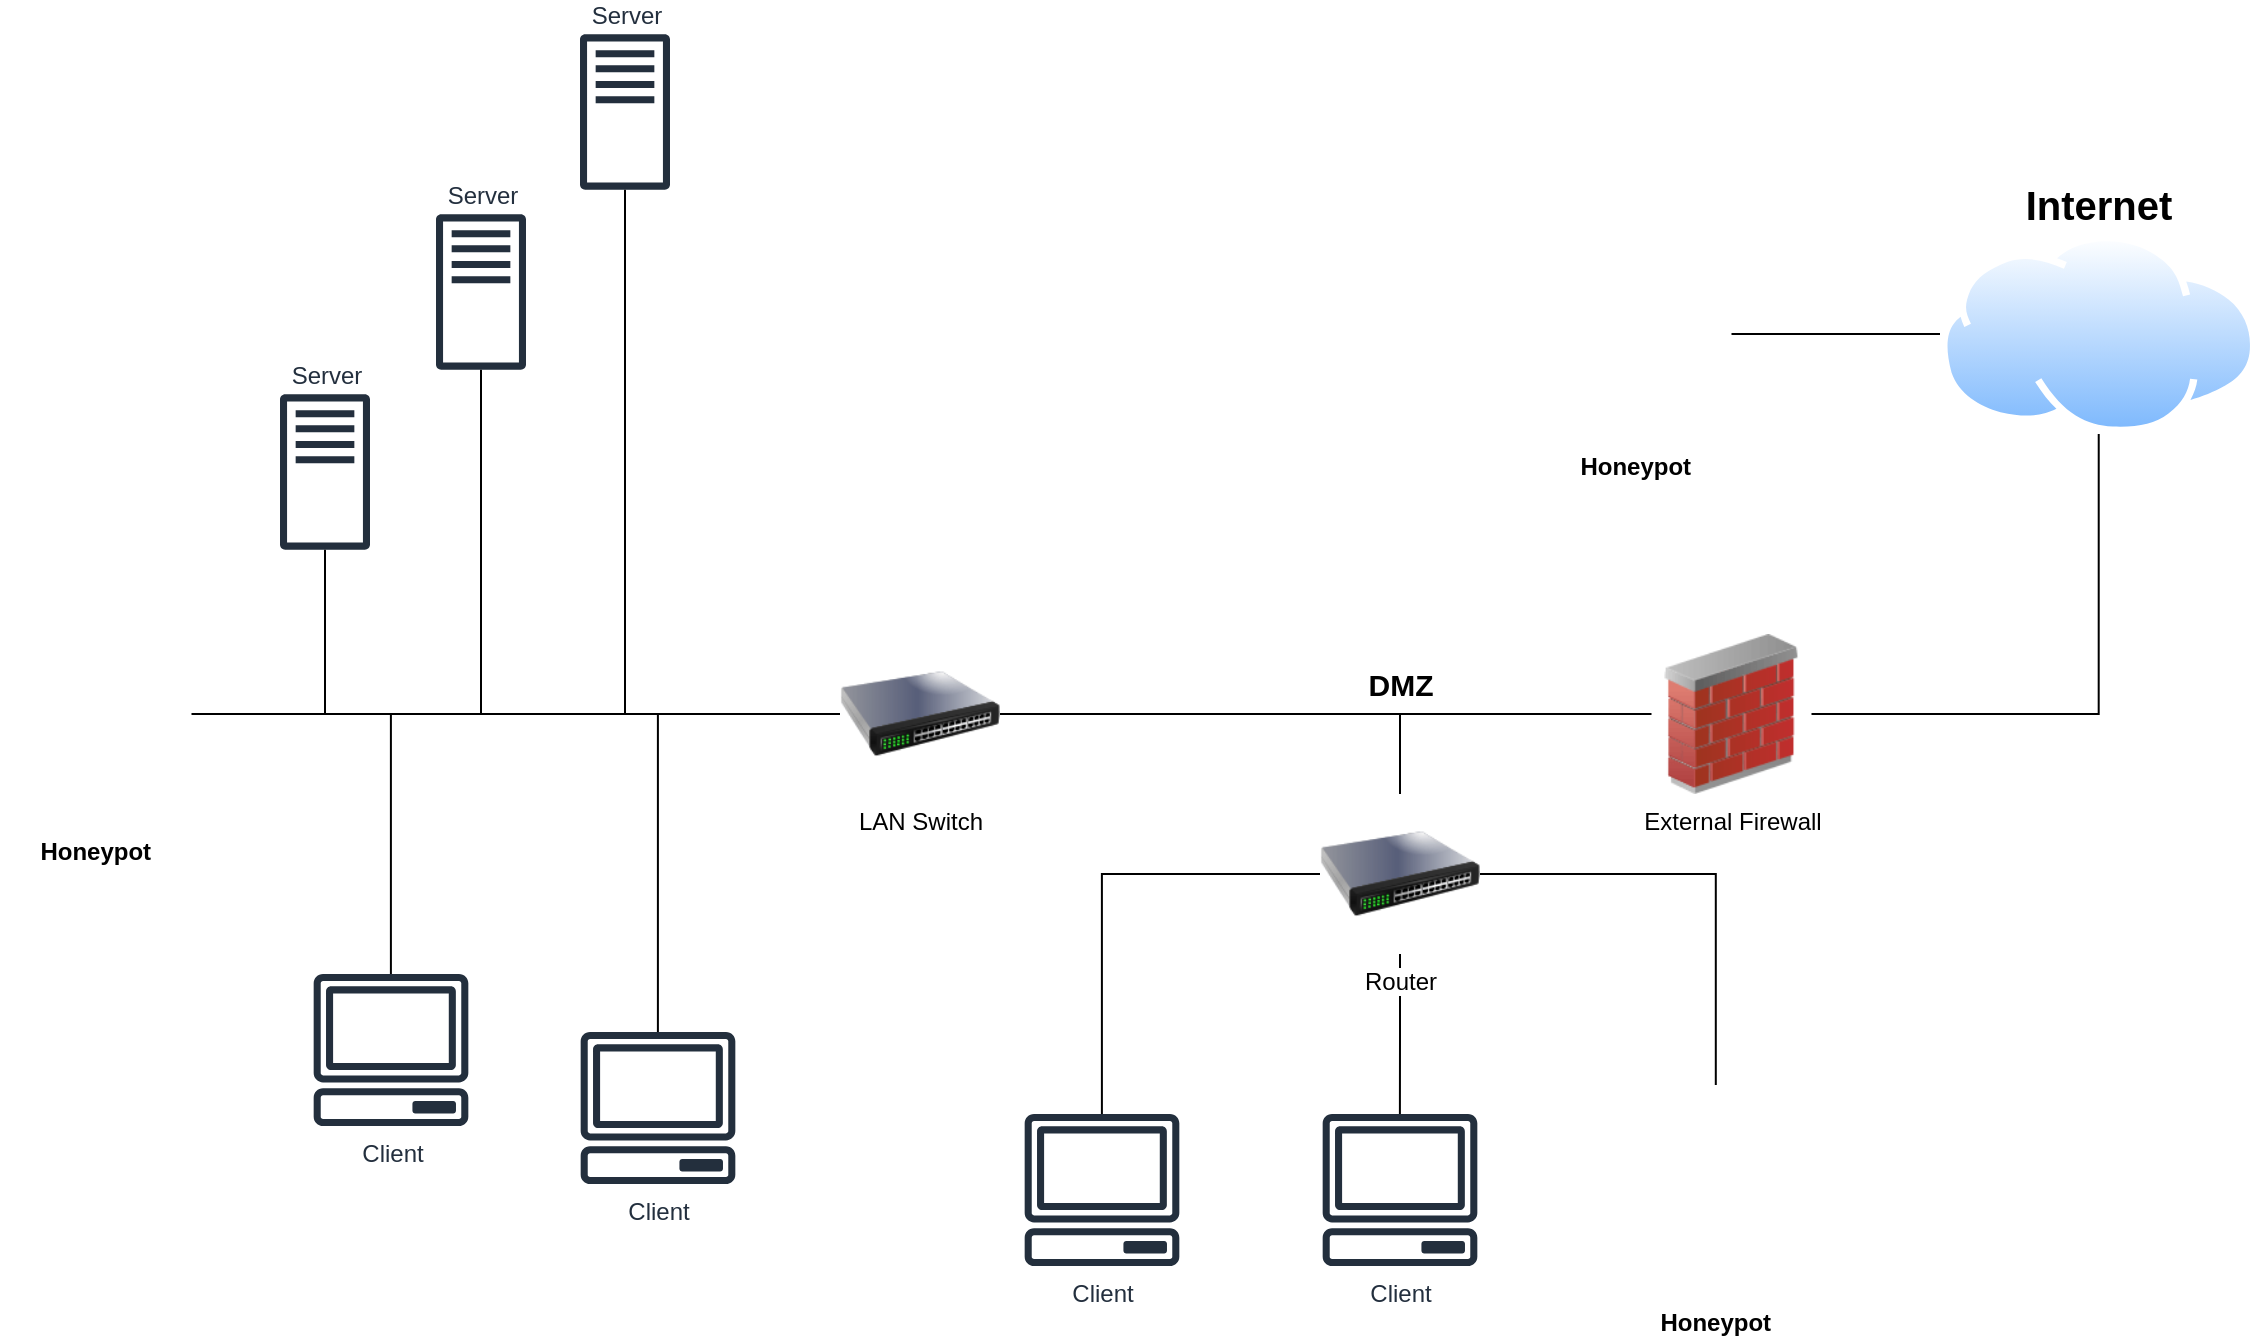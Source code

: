 <mxfile version="21.5.1" type="device">
  <diagram name="Page-1" id="8ygFSD02JomU8cY_V_HO">
    <mxGraphModel dx="1218" dy="1184" grid="1" gridSize="10" guides="1" tooltips="1" connect="1" arrows="1" fold="1" page="1" pageScale="1" pageWidth="827" pageHeight="1169" math="0" shadow="0">
      <root>
        <mxCell id="0" />
        <mxCell id="1" parent="0" />
        <mxCell id="HZG9D_HspRZIUmt24Ock-4" value="Server" style="sketch=0;outlineConnect=0;fontColor=#232F3E;gradientColor=none;fillColor=#232F3D;strokeColor=none;dashed=0;verticalLabelPosition=top;verticalAlign=bottom;align=center;html=1;fontSize=12;fontStyle=0;aspect=fixed;pointerEvents=1;shape=mxgraph.aws4.traditional_server;labelPosition=center;" vertex="1" parent="1">
          <mxGeometry x="580" y="100" width="45" height="78" as="geometry" />
        </mxCell>
        <mxCell id="HZG9D_HspRZIUmt24Ock-5" value="Client" style="sketch=0;outlineConnect=0;fontColor=#232F3E;gradientColor=none;fillColor=#232F3D;strokeColor=none;dashed=0;verticalLabelPosition=bottom;verticalAlign=top;align=center;html=1;fontSize=12;fontStyle=0;aspect=fixed;pointerEvents=1;shape=mxgraph.aws4.client;" vertex="1" parent="1">
          <mxGeometry x="446.5" y="570" width="78" height="76" as="geometry" />
        </mxCell>
        <mxCell id="HZG9D_HspRZIUmt24Ock-7" value="Honeypot" style="shape=image;verticalLabelPosition=bottom;labelBackgroundColor=default;verticalAlign=top;aspect=fixed;imageAspect=0;image=https://www.pngmart.com/files/7/Jar-of-Honey-Transparent-PNG.png;fontStyle=1" vertex="1" parent="1">
          <mxGeometry x="290" y="390" width="95.75" height="105" as="geometry" />
        </mxCell>
        <mxCell id="HZG9D_HspRZIUmt24Ock-8" value="Client" style="sketch=0;outlineConnect=0;fontColor=#232F3E;gradientColor=none;fillColor=#232F3D;strokeColor=none;dashed=0;verticalLabelPosition=bottom;verticalAlign=top;align=center;html=1;fontSize=12;fontStyle=0;aspect=fixed;pointerEvents=1;shape=mxgraph.aws4.client;" vertex="1" parent="1">
          <mxGeometry x="580" y="599" width="78" height="76" as="geometry" />
        </mxCell>
        <mxCell id="HZG9D_HspRZIUmt24Ock-9" value="Server" style="sketch=0;outlineConnect=0;fontColor=#232F3E;gradientColor=none;fillColor=#232F3D;strokeColor=none;dashed=0;verticalLabelPosition=top;verticalAlign=bottom;align=center;html=1;fontSize=12;fontStyle=0;aspect=fixed;pointerEvents=1;shape=mxgraph.aws4.traditional_server;labelPosition=center;" vertex="1" parent="1">
          <mxGeometry x="508" y="190" width="45" height="78" as="geometry" />
        </mxCell>
        <mxCell id="HZG9D_HspRZIUmt24Ock-10" value="Server" style="sketch=0;outlineConnect=0;fontColor=#232F3E;gradientColor=none;fillColor=#232F3D;strokeColor=none;dashed=0;verticalLabelPosition=top;verticalAlign=bottom;align=center;html=1;fontSize=12;fontStyle=0;aspect=fixed;pointerEvents=1;shape=mxgraph.aws4.traditional_server;labelPosition=center;" vertex="1" parent="1">
          <mxGeometry x="430" y="280" width="45" height="78" as="geometry" />
        </mxCell>
        <mxCell id="HZG9D_HspRZIUmt24Ock-12" style="edgeStyle=orthogonalEdgeStyle;rounded=0;orthogonalLoop=1;jettySize=auto;html=1;endArrow=none;endFill=0;" edge="1" parent="1" source="HZG9D_HspRZIUmt24Ock-11" target="HZG9D_HspRZIUmt24Ock-4">
          <mxGeometry relative="1" as="geometry" />
        </mxCell>
        <mxCell id="HZG9D_HspRZIUmt24Ock-13" style="edgeStyle=orthogonalEdgeStyle;rounded=0;orthogonalLoop=1;jettySize=auto;html=1;endArrow=none;endFill=0;" edge="1" parent="1" source="HZG9D_HspRZIUmt24Ock-11" target="HZG9D_HspRZIUmt24Ock-9">
          <mxGeometry relative="1" as="geometry" />
        </mxCell>
        <mxCell id="HZG9D_HspRZIUmt24Ock-14" style="edgeStyle=orthogonalEdgeStyle;rounded=0;orthogonalLoop=1;jettySize=auto;html=1;endArrow=none;endFill=0;" edge="1" parent="1" source="HZG9D_HspRZIUmt24Ock-11" target="HZG9D_HspRZIUmt24Ock-10">
          <mxGeometry relative="1" as="geometry" />
        </mxCell>
        <mxCell id="HZG9D_HspRZIUmt24Ock-15" style="edgeStyle=orthogonalEdgeStyle;rounded=0;orthogonalLoop=1;jettySize=auto;html=1;endArrow=none;endFill=0;" edge="1" parent="1" source="HZG9D_HspRZIUmt24Ock-11" target="HZG9D_HspRZIUmt24Ock-5">
          <mxGeometry relative="1" as="geometry" />
        </mxCell>
        <mxCell id="HZG9D_HspRZIUmt24Ock-16" style="edgeStyle=orthogonalEdgeStyle;rounded=0;orthogonalLoop=1;jettySize=auto;html=1;endArrow=none;endFill=0;" edge="1" parent="1" source="HZG9D_HspRZIUmt24Ock-11" target="HZG9D_HspRZIUmt24Ock-8">
          <mxGeometry relative="1" as="geometry" />
        </mxCell>
        <mxCell id="HZG9D_HspRZIUmt24Ock-21" style="edgeStyle=orthogonalEdgeStyle;rounded=0;orthogonalLoop=1;jettySize=auto;html=1;endArrow=none;endFill=0;" edge="1" parent="1" source="HZG9D_HspRZIUmt24Ock-11" target="HZG9D_HspRZIUmt24Ock-7">
          <mxGeometry relative="1" as="geometry">
            <Array as="points">
              <mxPoint x="460" y="440" />
              <mxPoint x="460" y="440" />
            </Array>
          </mxGeometry>
        </mxCell>
        <mxCell id="HZG9D_HspRZIUmt24Ock-25" style="edgeStyle=orthogonalEdgeStyle;rounded=0;orthogonalLoop=1;jettySize=auto;html=1;entryX=0.5;entryY=0;entryDx=0;entryDy=0;endArrow=none;endFill=0;" edge="1" parent="1" source="HZG9D_HspRZIUmt24Ock-11" target="HZG9D_HspRZIUmt24Ock-17">
          <mxGeometry relative="1" as="geometry" />
        </mxCell>
        <mxCell id="HZG9D_HspRZIUmt24Ock-11" value="LAN Switch" style="image;html=1;image=img/lib/clip_art/networking/Switch_128x128.png" vertex="1" parent="1">
          <mxGeometry x="710" y="400" width="80" height="80" as="geometry" />
        </mxCell>
        <mxCell id="HZG9D_HspRZIUmt24Ock-22" style="edgeStyle=orthogonalEdgeStyle;rounded=0;orthogonalLoop=1;jettySize=auto;html=1;endArrow=none;endFill=0;" edge="1" parent="1" source="HZG9D_HspRZIUmt24Ock-17" target="HZG9D_HspRZIUmt24Ock-18">
          <mxGeometry relative="1" as="geometry" />
        </mxCell>
        <mxCell id="HZG9D_HspRZIUmt24Ock-23" style="edgeStyle=orthogonalEdgeStyle;rounded=0;orthogonalLoop=1;jettySize=auto;html=1;endArrow=none;endFill=0;" edge="1" parent="1" source="HZG9D_HspRZIUmt24Ock-17" target="HZG9D_HspRZIUmt24Ock-19">
          <mxGeometry relative="1" as="geometry" />
        </mxCell>
        <mxCell id="HZG9D_HspRZIUmt24Ock-24" style="edgeStyle=orthogonalEdgeStyle;rounded=0;orthogonalLoop=1;jettySize=auto;html=1;endArrow=none;endFill=0;" edge="1" parent="1" source="HZG9D_HspRZIUmt24Ock-17" target="HZG9D_HspRZIUmt24Ock-20">
          <mxGeometry relative="1" as="geometry" />
        </mxCell>
        <mxCell id="HZG9D_HspRZIUmt24Ock-17" value="Router" style="image;html=1;image=img/lib/clip_art/networking/Switch_128x128.png" vertex="1" parent="1">
          <mxGeometry x="950" y="480" width="80" height="80" as="geometry" />
        </mxCell>
        <mxCell id="HZG9D_HspRZIUmt24Ock-18" value="Client" style="sketch=0;outlineConnect=0;fontColor=#232F3E;gradientColor=none;fillColor=#232F3D;strokeColor=none;dashed=0;verticalLabelPosition=bottom;verticalAlign=top;align=center;html=1;fontSize=12;fontStyle=0;aspect=fixed;pointerEvents=1;shape=mxgraph.aws4.client;" vertex="1" parent="1">
          <mxGeometry x="802" y="640" width="78" height="76" as="geometry" />
        </mxCell>
        <mxCell id="HZG9D_HspRZIUmt24Ock-19" value="Client" style="sketch=0;outlineConnect=0;fontColor=#232F3E;gradientColor=none;fillColor=#232F3D;strokeColor=none;dashed=0;verticalLabelPosition=bottom;verticalAlign=top;align=center;html=1;fontSize=12;fontStyle=0;aspect=fixed;pointerEvents=1;shape=mxgraph.aws4.client;" vertex="1" parent="1">
          <mxGeometry x="951" y="640" width="78" height="76" as="geometry" />
        </mxCell>
        <mxCell id="HZG9D_HspRZIUmt24Ock-20" value="Honeypot" style="shape=image;verticalLabelPosition=bottom;labelBackgroundColor=default;verticalAlign=top;aspect=fixed;imageAspect=0;image=https://www.pngmart.com/files/7/Jar-of-Honey-Transparent-PNG.png;fontStyle=1" vertex="1" parent="1">
          <mxGeometry x="1100" y="625.5" width="95.75" height="105" as="geometry" />
        </mxCell>
        <mxCell id="HZG9D_HspRZIUmt24Ock-27" style="edgeStyle=orthogonalEdgeStyle;rounded=0;orthogonalLoop=1;jettySize=auto;html=1;endArrow=none;endFill=0;" edge="1" parent="1" source="HZG9D_HspRZIUmt24Ock-26" target="HZG9D_HspRZIUmt24Ock-11">
          <mxGeometry relative="1" as="geometry" />
        </mxCell>
        <mxCell id="HZG9D_HspRZIUmt24Ock-26" value="External Firewall" style="image;html=1;image=img/lib/clip_art/networking/Firewall_02_128x128.png" vertex="1" parent="1">
          <mxGeometry x="1115.75" y="400" width="80" height="80" as="geometry" />
        </mxCell>
        <mxCell id="HZG9D_HspRZIUmt24Ock-30" style="edgeStyle=orthogonalEdgeStyle;rounded=0;orthogonalLoop=1;jettySize=auto;html=1;entryX=1;entryY=0.5;entryDx=0;entryDy=0;endArrow=none;endFill=0;" edge="1" parent="1" source="HZG9D_HspRZIUmt24Ock-28" target="HZG9D_HspRZIUmt24Ock-26">
          <mxGeometry relative="1" as="geometry">
            <Array as="points">
              <mxPoint x="1339" y="440" />
            </Array>
          </mxGeometry>
        </mxCell>
        <mxCell id="HZG9D_HspRZIUmt24Ock-31" style="edgeStyle=orthogonalEdgeStyle;rounded=0;orthogonalLoop=1;jettySize=auto;html=1;endArrow=none;endFill=0;" edge="1" parent="1" source="HZG9D_HspRZIUmt24Ock-28" target="HZG9D_HspRZIUmt24Ock-29">
          <mxGeometry relative="1" as="geometry" />
        </mxCell>
        <mxCell id="HZG9D_HspRZIUmt24Ock-28" value="Internet" style="image;aspect=fixed;perimeter=ellipsePerimeter;html=1;align=center;shadow=0;dashed=0;spacingTop=3;image=img/lib/active_directory/internet_cloud.svg;labelPosition=center;verticalLabelPosition=top;verticalAlign=bottom;fontSize=20;fontStyle=1" vertex="1" parent="1">
          <mxGeometry x="1260" y="200" width="158.73" height="100" as="geometry" />
        </mxCell>
        <mxCell id="HZG9D_HspRZIUmt24Ock-29" value="Honeypot" style="shape=image;verticalLabelPosition=bottom;labelBackgroundColor=default;verticalAlign=top;aspect=fixed;imageAspect=0;image=https://www.pngmart.com/files/7/Jar-of-Honey-Transparent-PNG.png;fontStyle=1" vertex="1" parent="1">
          <mxGeometry x="1060" y="197.5" width="95.75" height="105" as="geometry" />
        </mxCell>
        <mxCell id="HZG9D_HspRZIUmt24Ock-32" value="DMZ" style="text;html=1;align=center;verticalAlign=middle;resizable=0;points=[];autosize=1;strokeColor=none;fillColor=none;fontStyle=1;fontSize=15;" vertex="1" parent="1">
          <mxGeometry x="960" y="410" width="60" height="30" as="geometry" />
        </mxCell>
      </root>
    </mxGraphModel>
  </diagram>
</mxfile>
